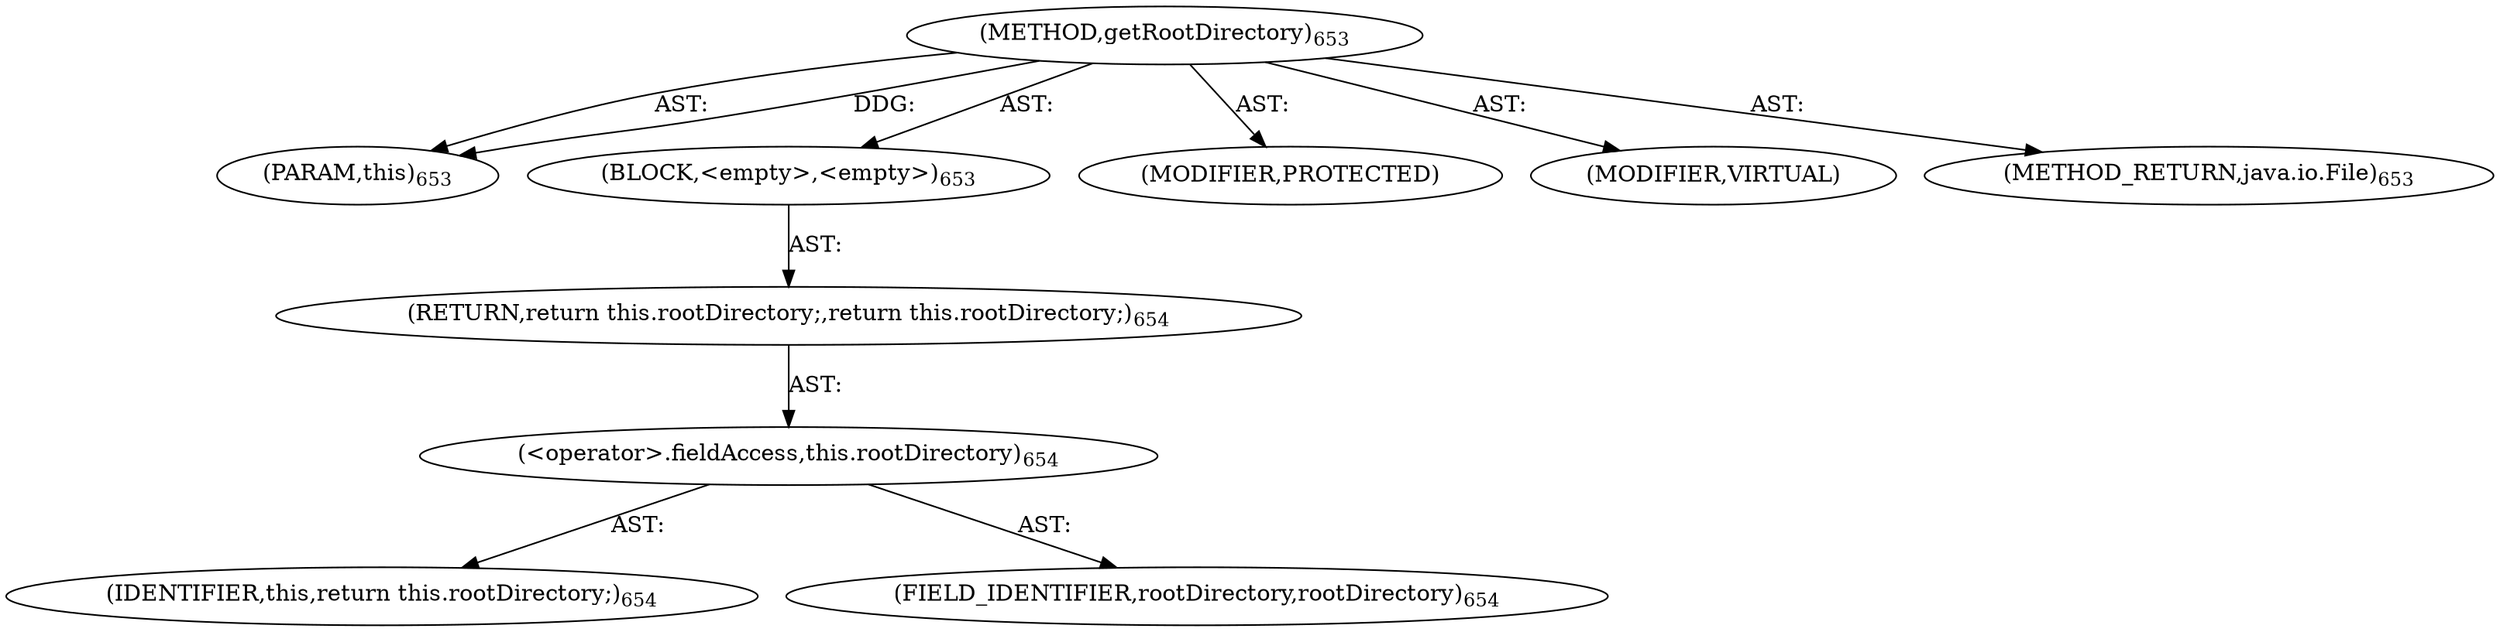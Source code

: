 digraph "getRootDirectory" {  
"111669149720" [label = <(METHOD,getRootDirectory)<SUB>653</SUB>> ]
"115964117012" [label = <(PARAM,this)<SUB>653</SUB>> ]
"25769803860" [label = <(BLOCK,&lt;empty&gt;,&lt;empty&gt;)<SUB>653</SUB>> ]
"146028888081" [label = <(RETURN,return this.rootDirectory;,return this.rootDirectory;)<SUB>654</SUB>> ]
"30064771388" [label = <(&lt;operator&gt;.fieldAccess,this.rootDirectory)<SUB>654</SUB>> ]
"68719476776" [label = <(IDENTIFIER,this,return this.rootDirectory;)<SUB>654</SUB>> ]
"55834574912" [label = <(FIELD_IDENTIFIER,rootDirectory,rootDirectory)<SUB>654</SUB>> ]
"133143986247" [label = <(MODIFIER,PROTECTED)> ]
"133143986248" [label = <(MODIFIER,VIRTUAL)> ]
"128849018904" [label = <(METHOD_RETURN,java.io.File)<SUB>653</SUB>> ]
  "111669149720" -> "115964117012"  [ label = "AST: "] 
  "111669149720" -> "25769803860"  [ label = "AST: "] 
  "111669149720" -> "133143986247"  [ label = "AST: "] 
  "111669149720" -> "133143986248"  [ label = "AST: "] 
  "111669149720" -> "128849018904"  [ label = "AST: "] 
  "25769803860" -> "146028888081"  [ label = "AST: "] 
  "146028888081" -> "30064771388"  [ label = "AST: "] 
  "30064771388" -> "68719476776"  [ label = "AST: "] 
  "30064771388" -> "55834574912"  [ label = "AST: "] 
  "111669149720" -> "115964117012"  [ label = "DDG: "] 
}
